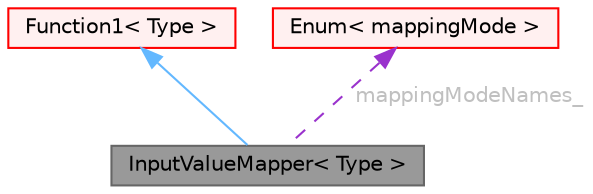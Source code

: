 digraph "InputValueMapper&lt; Type &gt;"
{
 // LATEX_PDF_SIZE
  bgcolor="transparent";
  edge [fontname=Helvetica,fontsize=10,labelfontname=Helvetica,labelfontsize=10];
  node [fontname=Helvetica,fontsize=10,shape=box,height=0.2,width=0.4];
  Node1 [id="Node000001",label="InputValueMapper\< Type \>",height=0.2,width=0.4,color="gray40", fillcolor="grey60", style="filled", fontcolor="black",tooltip="Function1 wrapper that maps the input value prior to it being used by another Function1."];
  Node2 -> Node1 [id="edge1_Node000001_Node000002",dir="back",color="steelblue1",style="solid",tooltip=" "];
  Node2 [id="Node000002",label="Function1\< Type \>",height=0.2,width=0.4,color="red", fillcolor="#FFF0F0", style="filled",URL="$classFoam_1_1Function1.html",tooltip="Top level data entry class for use in dictionaries. Provides a mechanism to specify a variable as a c..."];
  Node17 -> Node1 [id="edge2_Node000001_Node000017",dir="back",color="darkorchid3",style="dashed",tooltip=" ",label=" mappingModeNames_",fontcolor="grey" ];
  Node17 [id="Node000017",label="Enum\< mappingMode \>",height=0.2,width=0.4,color="red", fillcolor="#FFF0F0", style="filled",URL="$classFoam_1_1Enum.html",tooltip=" "];
}
